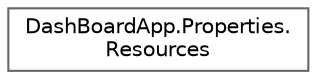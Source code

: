 digraph "Graphical Class Hierarchy"
{
 // INTERACTIVE_SVG=YES
 // LATEX_PDF_SIZE
  bgcolor="transparent";
  edge [fontname=Helvetica,fontsize=10,labelfontname=Helvetica,labelfontsize=10];
  node [fontname=Helvetica,fontsize=10,shape=box,height=0.2,width=0.4];
  rankdir="LR";
  Node0 [id="Node000000",label="DashBoardApp.Properties.\lResources",height=0.2,width=0.4,color="grey40", fillcolor="white", style="filled",URL="$class_dash_board_app_1_1_properties_1_1_resources.html",tooltip="A strongly-typed resource class, for looking up localized strings, etc."];
}
